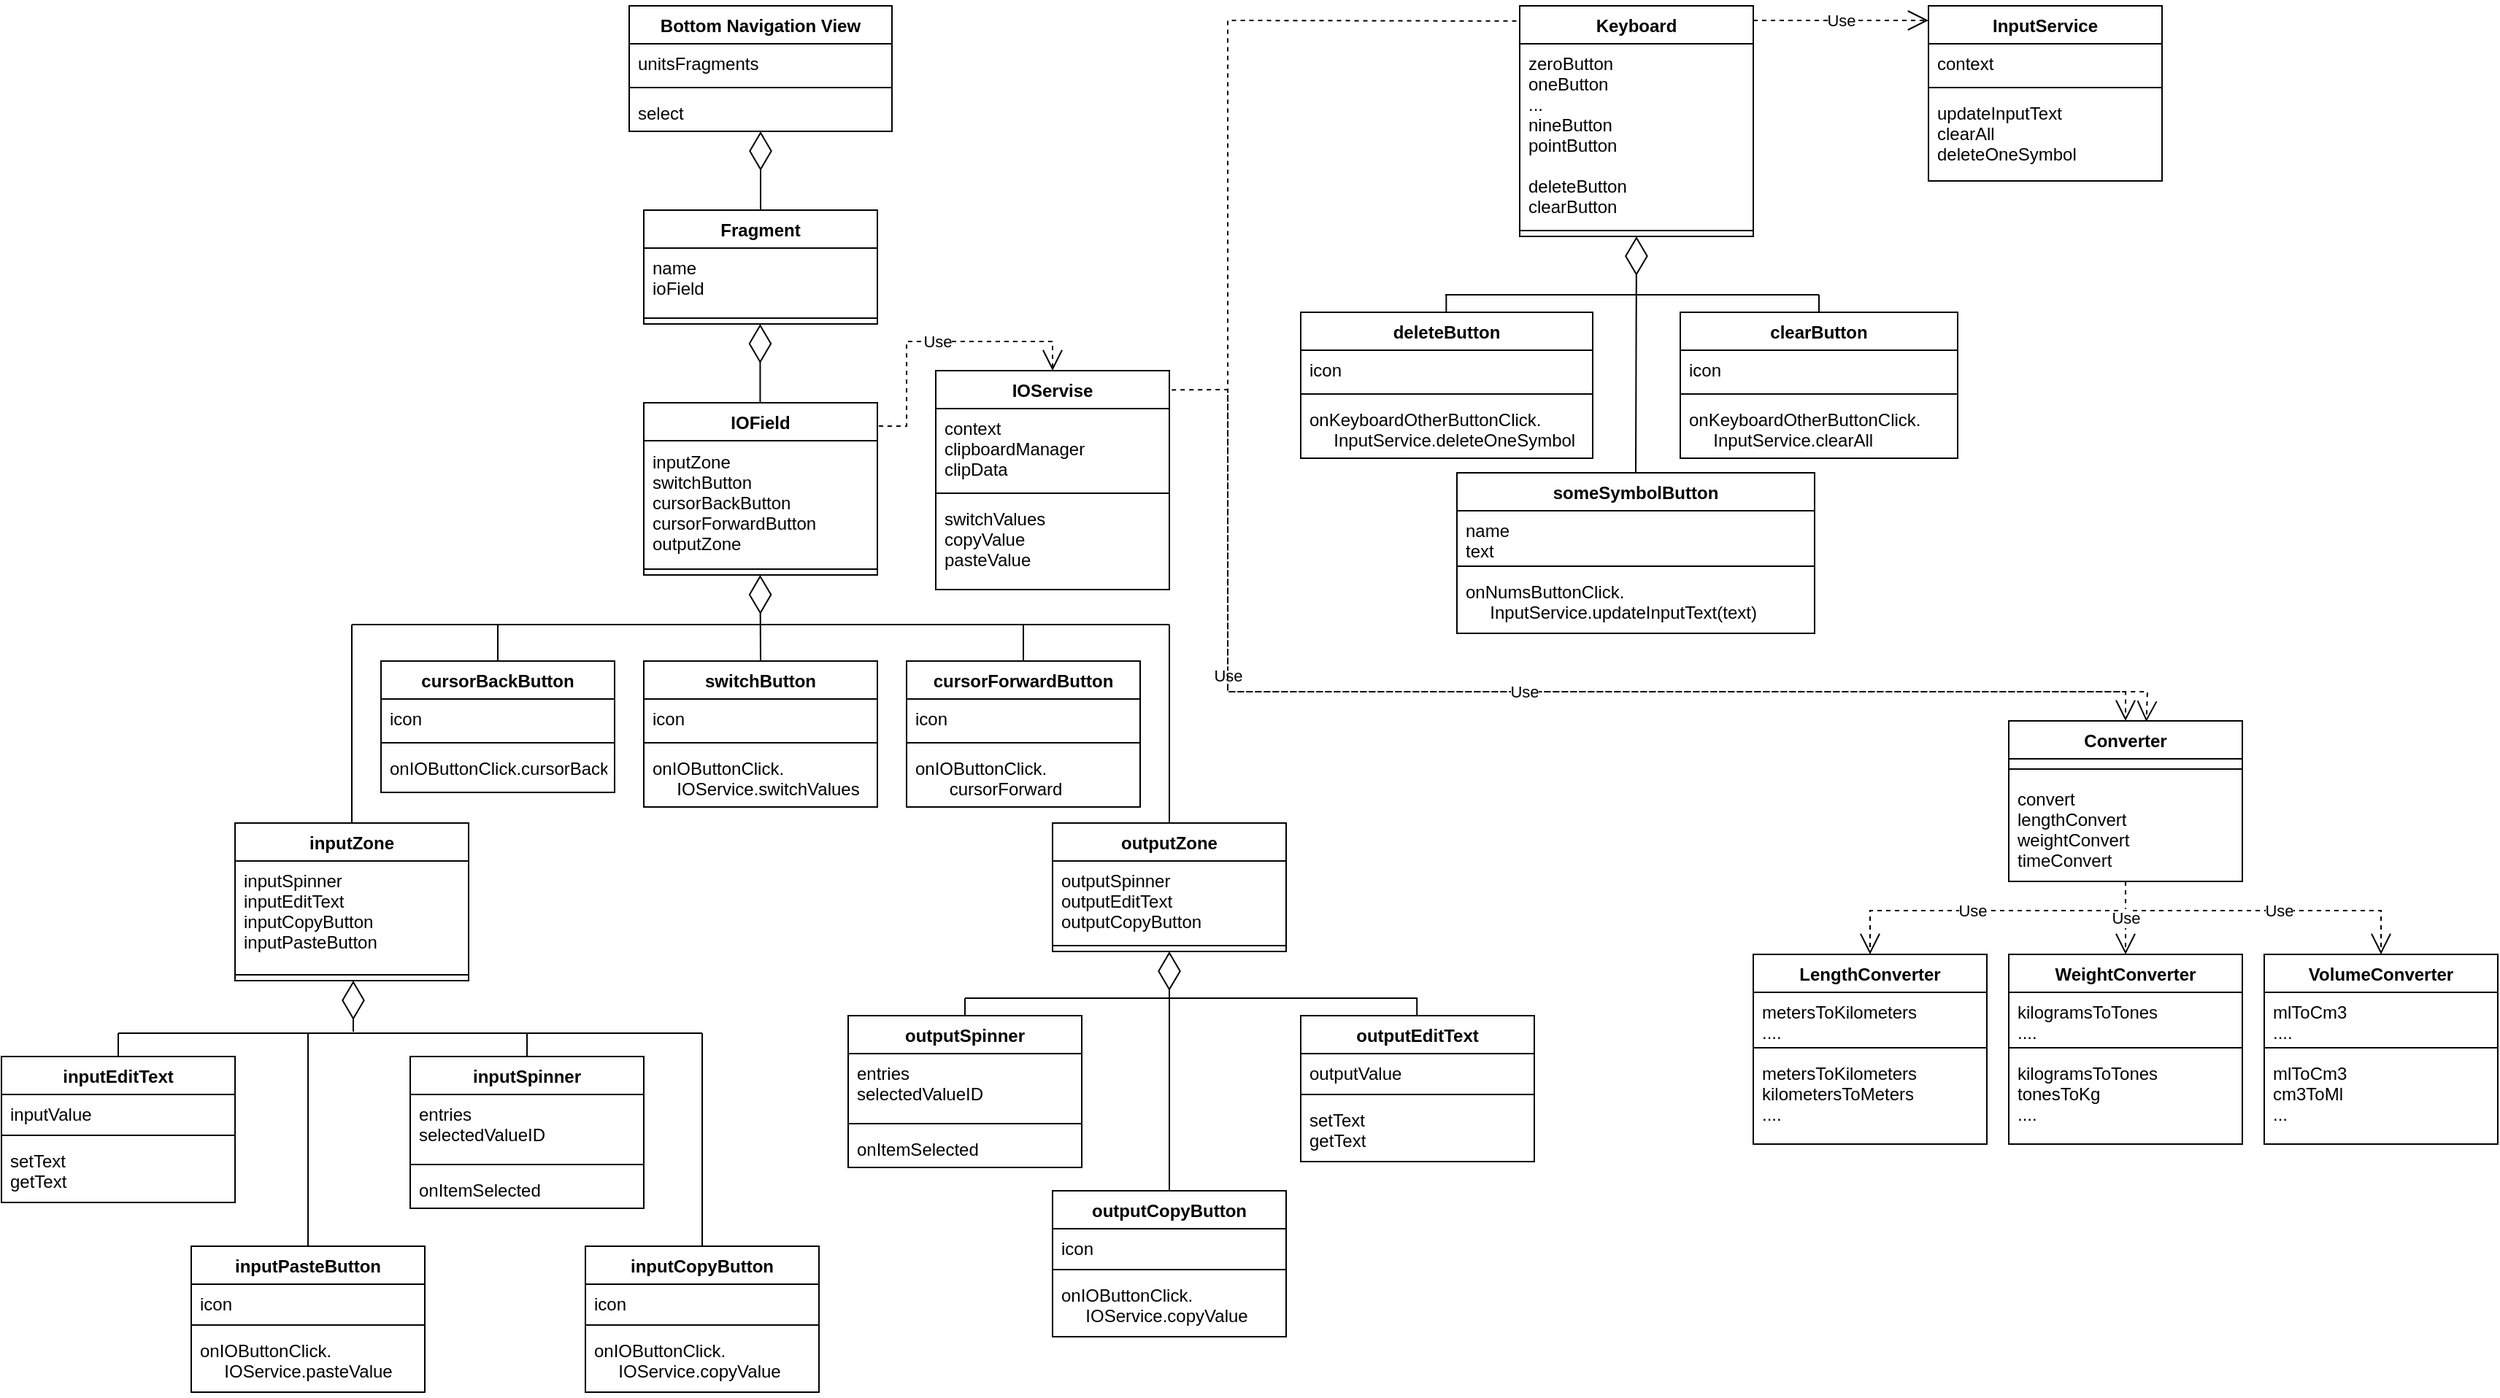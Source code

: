 <mxfile version="20.3.0" type="device"><diagram id="kJWgwT-GktHjUh31HG_S" name="Страница 1"><mxGraphModel dx="2207" dy="641" grid="1" gridSize="10" guides="1" tooltips="1" connect="1" arrows="1" fold="1" page="1" pageScale="1" pageWidth="1169" pageHeight="1654" math="0" shadow="0"><root><mxCell id="0"/><mxCell id="1" parent="0"/><mxCell id="y52bLBnjvOhpDWzob3-u-1" value="Bottom Navigation View" style="swimlane;fontStyle=1;align=center;verticalAlign=top;childLayout=stackLayout;horizontal=1;startSize=26;horizontalStack=0;resizeParent=1;resizeParentMax=0;resizeLast=0;collapsible=1;marginBottom=0;" parent="1" vertex="1"><mxGeometry x="160" y="20" width="180" height="86" as="geometry"/></mxCell><mxCell id="y52bLBnjvOhpDWzob3-u-2" value="unitsFragments" style="text;strokeColor=none;fillColor=none;align=left;verticalAlign=top;spacingLeft=4;spacingRight=4;overflow=hidden;rotatable=0;points=[[0,0.5],[1,0.5]];portConstraint=eastwest;" parent="y52bLBnjvOhpDWzob3-u-1" vertex="1"><mxGeometry y="26" width="180" height="26" as="geometry"/></mxCell><mxCell id="y52bLBnjvOhpDWzob3-u-3" value="" style="line;strokeWidth=1;fillColor=none;align=left;verticalAlign=middle;spacingTop=-1;spacingLeft=3;spacingRight=3;rotatable=0;labelPosition=right;points=[];portConstraint=eastwest;strokeColor=inherit;" parent="y52bLBnjvOhpDWzob3-u-1" vertex="1"><mxGeometry y="52" width="180" height="8" as="geometry"/></mxCell><mxCell id="y52bLBnjvOhpDWzob3-u-4" value="select" style="text;strokeColor=none;fillColor=none;align=left;verticalAlign=top;spacingLeft=4;spacingRight=4;overflow=hidden;rotatable=0;points=[[0,0.5],[1,0.5]];portConstraint=eastwest;" parent="y52bLBnjvOhpDWzob3-u-1" vertex="1"><mxGeometry y="60" width="180" height="26" as="geometry"/></mxCell><mxCell id="y52bLBnjvOhpDWzob3-u-5" value="IOField" style="swimlane;fontStyle=1;align=center;verticalAlign=top;childLayout=stackLayout;horizontal=1;startSize=26;horizontalStack=0;resizeParent=1;resizeParentMax=0;resizeLast=0;collapsible=1;marginBottom=0;" parent="1" vertex="1"><mxGeometry x="170" y="292" width="160" height="118" as="geometry"/></mxCell><mxCell id="y52bLBnjvOhpDWzob3-u-6" value="inputZone&#10;switchButton&#10;cursorBackButton&#10;cursorForwardButton&#10;outputZone" style="text;strokeColor=none;fillColor=none;align=left;verticalAlign=middle;spacingLeft=4;spacingRight=4;overflow=hidden;rotatable=0;points=[[0,0.5],[1,0.5]];portConstraint=eastwest;spacingBottom=0;" parent="y52bLBnjvOhpDWzob3-u-5" vertex="1"><mxGeometry y="26" width="160" height="84" as="geometry"/></mxCell><mxCell id="y52bLBnjvOhpDWzob3-u-7" value="" style="line;strokeWidth=1;fillColor=none;align=left;verticalAlign=middle;spacingTop=-1;spacingLeft=3;spacingRight=3;rotatable=0;labelPosition=right;points=[];portConstraint=eastwest;strokeColor=inherit;" parent="y52bLBnjvOhpDWzob3-u-5" vertex="1"><mxGeometry y="110" width="160" height="8" as="geometry"/></mxCell><mxCell id="y52bLBnjvOhpDWzob3-u-9" value="Keyboard" style="swimlane;fontStyle=1;align=center;verticalAlign=top;childLayout=stackLayout;horizontal=1;startSize=26;horizontalStack=0;resizeParent=1;resizeParentMax=0;resizeLast=0;collapsible=1;marginBottom=0;" parent="1" vertex="1"><mxGeometry x="770" y="20" width="160" height="158" as="geometry"/></mxCell><mxCell id="y52bLBnjvOhpDWzob3-u-10" value="zeroButton&#10;oneButton&#10;...&#10;nineButton&#10;pointButton&#10;&#10;deleteButton&#10;clearButton" style="text;strokeColor=none;fillColor=none;align=left;verticalAlign=top;spacingLeft=4;spacingRight=4;overflow=hidden;rotatable=0;points=[[0,0.5],[1,0.5]];portConstraint=eastwest;" parent="y52bLBnjvOhpDWzob3-u-9" vertex="1"><mxGeometry y="26" width="160" height="124" as="geometry"/></mxCell><mxCell id="y52bLBnjvOhpDWzob3-u-11" value="" style="line;strokeWidth=1;fillColor=none;align=left;verticalAlign=middle;spacingTop=-1;spacingLeft=3;spacingRight=3;rotatable=0;labelPosition=right;points=[];portConstraint=eastwest;strokeColor=inherit;" parent="y52bLBnjvOhpDWzob3-u-9" vertex="1"><mxGeometry y="150" width="160" height="8" as="geometry"/></mxCell><mxCell id="y52bLBnjvOhpDWzob3-u-14" value="inputZone" style="swimlane;fontStyle=1;align=center;verticalAlign=top;childLayout=stackLayout;horizontal=1;startSize=26;horizontalStack=0;resizeParent=1;resizeParentMax=0;resizeLast=0;collapsible=1;marginBottom=0;" parent="1" vertex="1"><mxGeometry x="-110" y="580" width="160" height="108" as="geometry"/></mxCell><mxCell id="y52bLBnjvOhpDWzob3-u-15" value="inputSpinner&#10;inputEditText&#10;inputCopyButton&#10;inputPasteButton" style="text;strokeColor=none;fillColor=none;align=left;verticalAlign=top;spacingLeft=4;spacingRight=4;overflow=hidden;rotatable=0;points=[[0,0.5],[1,0.5]];portConstraint=eastwest;" parent="y52bLBnjvOhpDWzob3-u-14" vertex="1"><mxGeometry y="26" width="160" height="74" as="geometry"/></mxCell><mxCell id="y52bLBnjvOhpDWzob3-u-16" value="" style="line;strokeWidth=1;fillColor=none;align=left;verticalAlign=middle;spacingTop=-1;spacingLeft=3;spacingRight=3;rotatable=0;labelPosition=right;points=[];portConstraint=eastwest;strokeColor=inherit;" parent="y52bLBnjvOhpDWzob3-u-14" vertex="1"><mxGeometry y="100" width="160" height="8" as="geometry"/></mxCell><mxCell id="y52bLBnjvOhpDWzob3-u-18" value="outputZone" style="swimlane;fontStyle=1;align=center;verticalAlign=top;childLayout=stackLayout;horizontal=1;startSize=26;horizontalStack=0;resizeParent=1;resizeParentMax=0;resizeLast=0;collapsible=1;marginBottom=0;" parent="1" vertex="1"><mxGeometry x="450" y="580" width="160" height="88" as="geometry"/></mxCell><mxCell id="y52bLBnjvOhpDWzob3-u-19" value="outputSpinner&#10;outputEditText&#10;outputCopyButton" style="text;strokeColor=none;fillColor=none;align=left;verticalAlign=top;spacingLeft=4;spacingRight=4;overflow=hidden;rotatable=0;points=[[0,0.5],[1,0.5]];portConstraint=eastwest;" parent="y52bLBnjvOhpDWzob3-u-18" vertex="1"><mxGeometry y="26" width="160" height="54" as="geometry"/></mxCell><mxCell id="y52bLBnjvOhpDWzob3-u-20" value="" style="line;strokeWidth=1;fillColor=none;align=left;verticalAlign=middle;spacingTop=-1;spacingLeft=3;spacingRight=3;rotatable=0;labelPosition=right;points=[];portConstraint=eastwest;strokeColor=inherit;" parent="y52bLBnjvOhpDWzob3-u-18" vertex="1"><mxGeometry y="80" width="160" height="8" as="geometry"/></mxCell><mxCell id="y52bLBnjvOhpDWzob3-u-22" value="switchButton" style="swimlane;fontStyle=1;align=center;verticalAlign=top;childLayout=stackLayout;horizontal=1;startSize=26;horizontalStack=0;resizeParent=1;resizeParentMax=0;resizeLast=0;collapsible=1;marginBottom=0;" parent="1" vertex="1"><mxGeometry x="170" y="469" width="160" height="100" as="geometry"/></mxCell><mxCell id="y52bLBnjvOhpDWzob3-u-23" value="icon" style="text;strokeColor=none;fillColor=none;align=left;verticalAlign=top;spacingLeft=4;spacingRight=4;overflow=hidden;rotatable=0;points=[[0,0.5],[1,0.5]];portConstraint=eastwest;" parent="y52bLBnjvOhpDWzob3-u-22" vertex="1"><mxGeometry y="26" width="160" height="26" as="geometry"/></mxCell><mxCell id="y52bLBnjvOhpDWzob3-u-24" value="" style="line;strokeWidth=1;fillColor=none;align=left;verticalAlign=middle;spacingTop=-1;spacingLeft=3;spacingRight=3;rotatable=0;labelPosition=right;points=[];portConstraint=eastwest;strokeColor=inherit;" parent="y52bLBnjvOhpDWzob3-u-22" vertex="1"><mxGeometry y="52" width="160" height="8" as="geometry"/></mxCell><mxCell id="y52bLBnjvOhpDWzob3-u-25" value="onIOButtonClick.&#10;     IOService.switchValues" style="text;strokeColor=none;fillColor=none;align=left;verticalAlign=top;spacingLeft=4;spacingRight=4;overflow=hidden;rotatable=0;points=[[0,0.5],[1,0.5]];portConstraint=eastwest;" parent="y52bLBnjvOhpDWzob3-u-22" vertex="1"><mxGeometry y="60" width="160" height="40" as="geometry"/></mxCell><mxCell id="y52bLBnjvOhpDWzob3-u-26" value="cursorBackButton" style="swimlane;fontStyle=1;align=center;verticalAlign=top;childLayout=stackLayout;horizontal=1;startSize=26;horizontalStack=0;resizeParent=1;resizeParentMax=0;resizeLast=0;collapsible=1;marginBottom=0;" parent="1" vertex="1"><mxGeometry x="-10" y="469" width="160" height="90" as="geometry"/></mxCell><mxCell id="y52bLBnjvOhpDWzob3-u-27" value="icon" style="text;strokeColor=none;fillColor=none;align=left;verticalAlign=top;spacingLeft=4;spacingRight=4;overflow=hidden;rotatable=0;points=[[0,0.5],[1,0.5]];portConstraint=eastwest;" parent="y52bLBnjvOhpDWzob3-u-26" vertex="1"><mxGeometry y="26" width="160" height="26" as="geometry"/></mxCell><mxCell id="y52bLBnjvOhpDWzob3-u-28" value="" style="line;strokeWidth=1;fillColor=none;align=left;verticalAlign=middle;spacingTop=-1;spacingLeft=3;spacingRight=3;rotatable=0;labelPosition=right;points=[];portConstraint=eastwest;strokeColor=inherit;" parent="y52bLBnjvOhpDWzob3-u-26" vertex="1"><mxGeometry y="52" width="160" height="8" as="geometry"/></mxCell><mxCell id="y52bLBnjvOhpDWzob3-u-29" value="onIOButtonClick.cursorBack" style="text;strokeColor=none;fillColor=none;align=left;verticalAlign=top;spacingLeft=4;spacingRight=4;overflow=hidden;rotatable=0;points=[[0,0.5],[1,0.5]];portConstraint=eastwest;" parent="y52bLBnjvOhpDWzob3-u-26" vertex="1"><mxGeometry y="60" width="160" height="30" as="geometry"/></mxCell><mxCell id="y52bLBnjvOhpDWzob3-u-34" value="inputSpinner" style="swimlane;fontStyle=1;align=center;verticalAlign=top;childLayout=stackLayout;horizontal=1;startSize=26;horizontalStack=0;resizeParent=1;resizeParentMax=0;resizeLast=0;collapsible=1;marginBottom=0;" parent="1" vertex="1"><mxGeometry x="10" y="740" width="160" height="104" as="geometry"/></mxCell><mxCell id="y52bLBnjvOhpDWzob3-u-35" value="entries&#10;selectedValueID" style="text;strokeColor=none;fillColor=none;align=left;verticalAlign=top;spacingLeft=4;spacingRight=4;overflow=hidden;rotatable=0;points=[[0,0.5],[1,0.5]];portConstraint=eastwest;" parent="y52bLBnjvOhpDWzob3-u-34" vertex="1"><mxGeometry y="26" width="160" height="44" as="geometry"/></mxCell><mxCell id="y52bLBnjvOhpDWzob3-u-36" value="" style="line;strokeWidth=1;fillColor=none;align=left;verticalAlign=middle;spacingTop=-1;spacingLeft=3;spacingRight=3;rotatable=0;labelPosition=right;points=[];portConstraint=eastwest;strokeColor=inherit;" parent="y52bLBnjvOhpDWzob3-u-34" vertex="1"><mxGeometry y="70" width="160" height="8" as="geometry"/></mxCell><mxCell id="y52bLBnjvOhpDWzob3-u-37" value="onItemSelected" style="text;strokeColor=none;fillColor=none;align=left;verticalAlign=top;spacingLeft=4;spacingRight=4;overflow=hidden;rotatable=0;points=[[0,0.5],[1,0.5]];portConstraint=eastwest;" parent="y52bLBnjvOhpDWzob3-u-34" vertex="1"><mxGeometry y="78" width="160" height="26" as="geometry"/></mxCell><mxCell id="y52bLBnjvOhpDWzob3-u-39" value="outputSpinner" style="swimlane;fontStyle=1;align=center;verticalAlign=top;childLayout=stackLayout;horizontal=1;startSize=26;horizontalStack=0;resizeParent=1;resizeParentMax=0;resizeLast=0;collapsible=1;marginBottom=0;" parent="1" vertex="1"><mxGeometry x="310" y="712" width="160" height="104" as="geometry"/></mxCell><mxCell id="y52bLBnjvOhpDWzob3-u-40" value="entries&#10;selectedValueID" style="text;strokeColor=none;fillColor=none;align=left;verticalAlign=top;spacingLeft=4;spacingRight=4;overflow=hidden;rotatable=0;points=[[0,0.5],[1,0.5]];portConstraint=eastwest;" parent="y52bLBnjvOhpDWzob3-u-39" vertex="1"><mxGeometry y="26" width="160" height="44" as="geometry"/></mxCell><mxCell id="y52bLBnjvOhpDWzob3-u-41" value="" style="line;strokeWidth=1;fillColor=none;align=left;verticalAlign=middle;spacingTop=-1;spacingLeft=3;spacingRight=3;rotatable=0;labelPosition=right;points=[];portConstraint=eastwest;strokeColor=inherit;" parent="y52bLBnjvOhpDWzob3-u-39" vertex="1"><mxGeometry y="70" width="160" height="8" as="geometry"/></mxCell><mxCell id="y52bLBnjvOhpDWzob3-u-42" value="onItemSelected" style="text;strokeColor=none;fillColor=none;align=left;verticalAlign=top;spacingLeft=4;spacingRight=4;overflow=hidden;rotatable=0;points=[[0,0.5],[1,0.5]];portConstraint=eastwest;" parent="y52bLBnjvOhpDWzob3-u-39" vertex="1"><mxGeometry y="78" width="160" height="26" as="geometry"/></mxCell><mxCell id="y52bLBnjvOhpDWzob3-u-43" value="inputEditText" style="swimlane;fontStyle=1;align=center;verticalAlign=top;childLayout=stackLayout;horizontal=1;startSize=26;horizontalStack=0;resizeParent=1;resizeParentMax=0;resizeLast=0;collapsible=1;marginBottom=0;" parent="1" vertex="1"><mxGeometry x="-270" y="740" width="160" height="100" as="geometry"/></mxCell><mxCell id="y52bLBnjvOhpDWzob3-u-44" value="inputValue" style="text;strokeColor=none;fillColor=none;align=left;verticalAlign=top;spacingLeft=4;spacingRight=4;overflow=hidden;rotatable=0;points=[[0,0.5],[1,0.5]];portConstraint=eastwest;" parent="y52bLBnjvOhpDWzob3-u-43" vertex="1"><mxGeometry y="26" width="160" height="24" as="geometry"/></mxCell><mxCell id="y52bLBnjvOhpDWzob3-u-45" value="" style="line;strokeWidth=1;fillColor=none;align=left;verticalAlign=middle;spacingTop=-1;spacingLeft=3;spacingRight=3;rotatable=0;labelPosition=right;points=[];portConstraint=eastwest;strokeColor=inherit;" parent="y52bLBnjvOhpDWzob3-u-43" vertex="1"><mxGeometry y="50" width="160" height="8" as="geometry"/></mxCell><mxCell id="y52bLBnjvOhpDWzob3-u-46" value="setText&#10;getText" style="text;strokeColor=none;fillColor=none;align=left;verticalAlign=top;spacingLeft=4;spacingRight=4;overflow=hidden;rotatable=0;points=[[0,0.5],[1,0.5]];portConstraint=eastwest;" parent="y52bLBnjvOhpDWzob3-u-43" vertex="1"><mxGeometry y="58" width="160" height="42" as="geometry"/></mxCell><mxCell id="y52bLBnjvOhpDWzob3-u-47" value="outputEditText" style="swimlane;fontStyle=1;align=center;verticalAlign=top;childLayout=stackLayout;horizontal=1;startSize=26;horizontalStack=0;resizeParent=1;resizeParentMax=0;resizeLast=0;collapsible=1;marginBottom=0;" parent="1" vertex="1"><mxGeometry x="620" y="712" width="160" height="100" as="geometry"/></mxCell><mxCell id="y52bLBnjvOhpDWzob3-u-48" value="outputValue" style="text;strokeColor=none;fillColor=none;align=left;verticalAlign=top;spacingLeft=4;spacingRight=4;overflow=hidden;rotatable=0;points=[[0,0.5],[1,0.5]];portConstraint=eastwest;" parent="y52bLBnjvOhpDWzob3-u-47" vertex="1"><mxGeometry y="26" width="160" height="24" as="geometry"/></mxCell><mxCell id="y52bLBnjvOhpDWzob3-u-49" value="" style="line;strokeWidth=1;fillColor=none;align=left;verticalAlign=middle;spacingTop=-1;spacingLeft=3;spacingRight=3;rotatable=0;labelPosition=right;points=[];portConstraint=eastwest;strokeColor=inherit;" parent="y52bLBnjvOhpDWzob3-u-47" vertex="1"><mxGeometry y="50" width="160" height="8" as="geometry"/></mxCell><mxCell id="y52bLBnjvOhpDWzob3-u-50" value="setText&#10;getText" style="text;strokeColor=none;fillColor=none;align=left;verticalAlign=top;spacingLeft=4;spacingRight=4;overflow=hidden;rotatable=0;points=[[0,0.5],[1,0.5]];portConstraint=eastwest;" parent="y52bLBnjvOhpDWzob3-u-47" vertex="1"><mxGeometry y="58" width="160" height="42" as="geometry"/></mxCell><mxCell id="y52bLBnjvOhpDWzob3-u-51" value="inputCopyButton" style="swimlane;fontStyle=1;align=center;verticalAlign=top;childLayout=stackLayout;horizontal=1;startSize=26;horizontalStack=0;resizeParent=1;resizeParentMax=0;resizeLast=0;collapsible=1;marginBottom=0;" parent="1" vertex="1"><mxGeometry x="130" y="870" width="160" height="100" as="geometry"/></mxCell><mxCell id="y52bLBnjvOhpDWzob3-u-52" value="icon" style="text;strokeColor=none;fillColor=none;align=left;verticalAlign=top;spacingLeft=4;spacingRight=4;overflow=hidden;rotatable=0;points=[[0,0.5],[1,0.5]];portConstraint=eastwest;" parent="y52bLBnjvOhpDWzob3-u-51" vertex="1"><mxGeometry y="26" width="160" height="24" as="geometry"/></mxCell><mxCell id="y52bLBnjvOhpDWzob3-u-53" value="" style="line;strokeWidth=1;fillColor=none;align=left;verticalAlign=middle;spacingTop=-1;spacingLeft=3;spacingRight=3;rotatable=0;labelPosition=right;points=[];portConstraint=eastwest;strokeColor=inherit;" parent="y52bLBnjvOhpDWzob3-u-51" vertex="1"><mxGeometry y="50" width="160" height="8" as="geometry"/></mxCell><mxCell id="y52bLBnjvOhpDWzob3-u-54" value="onIOButtonClick.&#10;     IOService.copyValue" style="text;strokeColor=none;fillColor=none;align=left;verticalAlign=top;spacingLeft=4;spacingRight=4;overflow=hidden;rotatable=0;points=[[0,0.5],[1,0.5]];portConstraint=eastwest;" parent="y52bLBnjvOhpDWzob3-u-51" vertex="1"><mxGeometry y="58" width="160" height="42" as="geometry"/></mxCell><mxCell id="y52bLBnjvOhpDWzob3-u-55" value="outputCopyButton" style="swimlane;fontStyle=1;align=center;verticalAlign=top;childLayout=stackLayout;horizontal=1;startSize=26;horizontalStack=0;resizeParent=1;resizeParentMax=0;resizeLast=0;collapsible=1;marginBottom=0;" parent="1" vertex="1"><mxGeometry x="450" y="832" width="160" height="100" as="geometry"/></mxCell><mxCell id="y52bLBnjvOhpDWzob3-u-56" value="icon" style="text;strokeColor=none;fillColor=none;align=left;verticalAlign=top;spacingLeft=4;spacingRight=4;overflow=hidden;rotatable=0;points=[[0,0.5],[1,0.5]];portConstraint=eastwest;" parent="y52bLBnjvOhpDWzob3-u-55" vertex="1"><mxGeometry y="26" width="160" height="24" as="geometry"/></mxCell><mxCell id="y52bLBnjvOhpDWzob3-u-57" value="" style="line;strokeWidth=1;fillColor=none;align=left;verticalAlign=middle;spacingTop=-1;spacingLeft=3;spacingRight=3;rotatable=0;labelPosition=right;points=[];portConstraint=eastwest;strokeColor=inherit;" parent="y52bLBnjvOhpDWzob3-u-55" vertex="1"><mxGeometry y="50" width="160" height="8" as="geometry"/></mxCell><mxCell id="y52bLBnjvOhpDWzob3-u-58" value="onIOButtonClick.&#10;     IOService.copyValue" style="text;strokeColor=none;fillColor=none;align=left;verticalAlign=top;spacingLeft=4;spacingRight=4;overflow=hidden;rotatable=0;points=[[0,0.5],[1,0.5]];portConstraint=eastwest;" parent="y52bLBnjvOhpDWzob3-u-55" vertex="1"><mxGeometry y="58" width="160" height="42" as="geometry"/></mxCell><mxCell id="y52bLBnjvOhpDWzob3-u-59" value="inputPasteButton" style="swimlane;fontStyle=1;align=center;verticalAlign=top;childLayout=stackLayout;horizontal=1;startSize=26;horizontalStack=0;resizeParent=1;resizeParentMax=0;resizeLast=0;collapsible=1;marginBottom=0;" parent="1" vertex="1"><mxGeometry x="-140" y="870" width="160" height="100" as="geometry"/></mxCell><mxCell id="y52bLBnjvOhpDWzob3-u-60" value="icon" style="text;strokeColor=none;fillColor=none;align=left;verticalAlign=top;spacingLeft=4;spacingRight=4;overflow=hidden;rotatable=0;points=[[0,0.5],[1,0.5]];portConstraint=eastwest;" parent="y52bLBnjvOhpDWzob3-u-59" vertex="1"><mxGeometry y="26" width="160" height="24" as="geometry"/></mxCell><mxCell id="y52bLBnjvOhpDWzob3-u-61" value="" style="line;strokeWidth=1;fillColor=none;align=left;verticalAlign=middle;spacingTop=-1;spacingLeft=3;spacingRight=3;rotatable=0;labelPosition=right;points=[];portConstraint=eastwest;strokeColor=inherit;" parent="y52bLBnjvOhpDWzob3-u-59" vertex="1"><mxGeometry y="50" width="160" height="8" as="geometry"/></mxCell><mxCell id="y52bLBnjvOhpDWzob3-u-62" value="onIOButtonClick.&#10;     IOService.pasteValue" style="text;strokeColor=none;fillColor=none;align=left;verticalAlign=top;spacingLeft=4;spacingRight=4;overflow=hidden;rotatable=0;points=[[0,0.5],[1,0.5]];portConstraint=eastwest;" parent="y52bLBnjvOhpDWzob3-u-59" vertex="1"><mxGeometry y="58" width="160" height="42" as="geometry"/></mxCell><mxCell id="y52bLBnjvOhpDWzob3-u-63" value="someSymbolButton" style="swimlane;fontStyle=1;align=center;verticalAlign=top;childLayout=stackLayout;horizontal=1;startSize=26;horizontalStack=0;resizeParent=1;resizeParentMax=0;resizeLast=0;collapsible=1;marginBottom=0;" parent="1" vertex="1"><mxGeometry x="727" y="340" width="245" height="110" as="geometry"/></mxCell><mxCell id="y52bLBnjvOhpDWzob3-u-64" value="name&#10;text" style="text;strokeColor=none;fillColor=none;align=left;verticalAlign=top;spacingLeft=4;spacingRight=4;overflow=hidden;rotatable=0;points=[[0,0.5],[1,0.5]];portConstraint=eastwest;" parent="y52bLBnjvOhpDWzob3-u-63" vertex="1"><mxGeometry y="26" width="245" height="34" as="geometry"/></mxCell><mxCell id="y52bLBnjvOhpDWzob3-u-65" value="" style="line;strokeWidth=1;fillColor=none;align=left;verticalAlign=middle;spacingTop=-1;spacingLeft=3;spacingRight=3;rotatable=0;labelPosition=right;points=[];portConstraint=eastwest;strokeColor=inherit;" parent="y52bLBnjvOhpDWzob3-u-63" vertex="1"><mxGeometry y="60" width="245" height="8" as="geometry"/></mxCell><mxCell id="y52bLBnjvOhpDWzob3-u-66" value="onNumsButtonClick.&#10;     InputService.updateInputText(text)" style="text;strokeColor=none;fillColor=none;align=left;verticalAlign=top;spacingLeft=4;spacingRight=4;overflow=hidden;rotatable=0;points=[[0,0.5],[1,0.5]];portConstraint=eastwest;" parent="y52bLBnjvOhpDWzob3-u-63" vertex="1"><mxGeometry y="68" width="245" height="42" as="geometry"/></mxCell><mxCell id="y52bLBnjvOhpDWzob3-u-67" value="deleteButton" style="swimlane;fontStyle=1;align=center;verticalAlign=top;childLayout=stackLayout;horizontal=1;startSize=26;horizontalStack=0;resizeParent=1;resizeParentMax=0;resizeLast=0;collapsible=1;marginBottom=0;" parent="1" vertex="1"><mxGeometry x="620" y="230" width="200" height="100" as="geometry"/></mxCell><mxCell id="y52bLBnjvOhpDWzob3-u-68" value="icon" style="text;strokeColor=none;fillColor=none;align=left;verticalAlign=top;spacingLeft=4;spacingRight=4;overflow=hidden;rotatable=0;points=[[0,0.5],[1,0.5]];portConstraint=eastwest;" parent="y52bLBnjvOhpDWzob3-u-67" vertex="1"><mxGeometry y="26" width="200" height="26" as="geometry"/></mxCell><mxCell id="y52bLBnjvOhpDWzob3-u-69" value="" style="line;strokeWidth=1;fillColor=none;align=left;verticalAlign=middle;spacingTop=-1;spacingLeft=3;spacingRight=3;rotatable=0;labelPosition=right;points=[];portConstraint=eastwest;strokeColor=inherit;" parent="y52bLBnjvOhpDWzob3-u-67" vertex="1"><mxGeometry y="52" width="200" height="8" as="geometry"/></mxCell><mxCell id="y52bLBnjvOhpDWzob3-u-70" value="onKeyboardOtherButtonClick.&#10;     InputService.deleteOneSymbol" style="text;strokeColor=none;fillColor=none;align=left;verticalAlign=top;spacingLeft=4;spacingRight=4;overflow=hidden;rotatable=0;points=[[0,0.5],[1,0.5]];portConstraint=eastwest;" parent="y52bLBnjvOhpDWzob3-u-67" vertex="1"><mxGeometry y="60" width="200" height="40" as="geometry"/></mxCell><mxCell id="y52bLBnjvOhpDWzob3-u-75" value="Fragment" style="swimlane;fontStyle=1;align=center;verticalAlign=top;childLayout=stackLayout;horizontal=1;startSize=26;horizontalStack=0;resizeParent=1;resizeParentMax=0;resizeLast=0;collapsible=1;marginBottom=0;" parent="1" vertex="1"><mxGeometry x="170" y="160" width="160" height="78" as="geometry"/></mxCell><mxCell id="y52bLBnjvOhpDWzob3-u-76" value="name&#10;ioField" style="text;strokeColor=none;fillColor=none;align=left;verticalAlign=top;spacingLeft=4;spacingRight=4;overflow=hidden;rotatable=0;points=[[0,0.5],[1,0.5]];portConstraint=eastwest;" parent="y52bLBnjvOhpDWzob3-u-75" vertex="1"><mxGeometry y="26" width="160" height="44" as="geometry"/></mxCell><mxCell id="y52bLBnjvOhpDWzob3-u-77" value="" style="line;strokeWidth=1;fillColor=none;align=left;verticalAlign=middle;spacingTop=-1;spacingLeft=3;spacingRight=3;rotatable=0;labelPosition=right;points=[];portConstraint=eastwest;strokeColor=inherit;" parent="y52bLBnjvOhpDWzob3-u-75" vertex="1"><mxGeometry y="70" width="160" height="8" as="geometry"/></mxCell><mxCell id="y52bLBnjvOhpDWzob3-u-79" value="InputService" style="swimlane;fontStyle=1;align=center;verticalAlign=top;childLayout=stackLayout;horizontal=1;startSize=26;horizontalStack=0;resizeParent=1;resizeParentMax=0;resizeLast=0;collapsible=1;marginBottom=0;" parent="1" vertex="1"><mxGeometry x="1050" y="20" width="160" height="120" as="geometry"/></mxCell><mxCell id="y52bLBnjvOhpDWzob3-u-178" value="Use" style="endArrow=open;endSize=12;dashed=1;html=1;rounded=0;" parent="y52bLBnjvOhpDWzob3-u-79" edge="1"><mxGeometry width="160" relative="1" as="geometry"><mxPoint x="-120" y="10" as="sourcePoint"/><mxPoint y="10" as="targetPoint"/></mxGeometry></mxCell><mxCell id="y52bLBnjvOhpDWzob3-u-80" value="context" style="text;strokeColor=none;fillColor=none;align=left;verticalAlign=top;spacingLeft=4;spacingRight=4;overflow=hidden;rotatable=0;points=[[0,0.5],[1,0.5]];portConstraint=eastwest;" parent="y52bLBnjvOhpDWzob3-u-79" vertex="1"><mxGeometry y="26" width="160" height="26" as="geometry"/></mxCell><mxCell id="y52bLBnjvOhpDWzob3-u-81" value="" style="line;strokeWidth=1;fillColor=none;align=left;verticalAlign=middle;spacingTop=-1;spacingLeft=3;spacingRight=3;rotatable=0;labelPosition=right;points=[];portConstraint=eastwest;strokeColor=inherit;" parent="y52bLBnjvOhpDWzob3-u-79" vertex="1"><mxGeometry y="52" width="160" height="8" as="geometry"/></mxCell><mxCell id="y52bLBnjvOhpDWzob3-u-82" value="updateInputText&#10;clearAll&#10;deleteOneSymbol" style="text;strokeColor=none;fillColor=none;align=left;verticalAlign=top;spacingLeft=4;spacingRight=4;overflow=hidden;rotatable=0;points=[[0,0.5],[1,0.5]];portConstraint=eastwest;" parent="y52bLBnjvOhpDWzob3-u-79" vertex="1"><mxGeometry y="60" width="160" height="60" as="geometry"/></mxCell><mxCell id="y52bLBnjvOhpDWzob3-u-83" value="IOServise" style="swimlane;fontStyle=1;align=center;verticalAlign=top;childLayout=stackLayout;horizontal=1;startSize=26;horizontalStack=0;resizeParent=1;resizeParentMax=0;resizeLast=0;collapsible=1;marginBottom=0;" parent="1" vertex="1"><mxGeometry x="370" y="270" width="160" height="150" as="geometry"/></mxCell><mxCell id="y52bLBnjvOhpDWzob3-u-84" value="context&#10;clipboardManager&#10;clipData" style="text;strokeColor=none;fillColor=none;align=left;verticalAlign=top;spacingLeft=4;spacingRight=4;overflow=hidden;rotatable=0;points=[[0,0.5],[1,0.5]];portConstraint=eastwest;" parent="y52bLBnjvOhpDWzob3-u-83" vertex="1"><mxGeometry y="26" width="160" height="54" as="geometry"/></mxCell><mxCell id="y52bLBnjvOhpDWzob3-u-85" value="" style="line;strokeWidth=1;fillColor=none;align=left;verticalAlign=middle;spacingTop=-1;spacingLeft=3;spacingRight=3;rotatable=0;labelPosition=right;points=[];portConstraint=eastwest;strokeColor=inherit;" parent="y52bLBnjvOhpDWzob3-u-83" vertex="1"><mxGeometry y="80" width="160" height="8" as="geometry"/></mxCell><mxCell id="y52bLBnjvOhpDWzob3-u-86" value="switchValues&#10;copyValue&#10;pasteValue" style="text;strokeColor=none;fillColor=none;align=left;verticalAlign=top;spacingLeft=4;spacingRight=4;overflow=hidden;rotatable=0;points=[[0,0.5],[1,0.5]];portConstraint=eastwest;" parent="y52bLBnjvOhpDWzob3-u-83" vertex="1"><mxGeometry y="88" width="160" height="62" as="geometry"/></mxCell><mxCell id="y52bLBnjvOhpDWzob3-u-91" value="Converter" style="swimlane;fontStyle=1;align=center;verticalAlign=top;childLayout=stackLayout;horizontal=1;startSize=26;horizontalStack=0;resizeParent=1;resizeParentMax=0;resizeLast=0;collapsible=1;marginBottom=0;" parent="1" vertex="1"><mxGeometry x="1105" y="510" width="160" height="110" as="geometry"/></mxCell><mxCell id="y52bLBnjvOhpDWzob3-u-93" value="" style="line;strokeWidth=1;fillColor=none;align=left;verticalAlign=middle;spacingTop=-1;spacingLeft=3;spacingRight=3;rotatable=0;labelPosition=right;points=[];portConstraint=eastwest;strokeColor=inherit;" parent="y52bLBnjvOhpDWzob3-u-91" vertex="1"><mxGeometry y="26" width="160" height="14" as="geometry"/></mxCell><mxCell id="y52bLBnjvOhpDWzob3-u-94" value="convert&#10;lengthConvert&#10;weightConvert&#10;timeConvert" style="text;strokeColor=none;fillColor=none;align=left;verticalAlign=top;spacingLeft=4;spacingRight=4;overflow=hidden;rotatable=0;points=[[0,0.5],[1,0.5]];portConstraint=eastwest;" parent="y52bLBnjvOhpDWzob3-u-91" vertex="1"><mxGeometry y="40" width="160" height="70" as="geometry"/></mxCell><mxCell id="y52bLBnjvOhpDWzob3-u-95" value="LengthConverter" style="swimlane;fontStyle=1;align=center;verticalAlign=top;childLayout=stackLayout;horizontal=1;startSize=26;horizontalStack=0;resizeParent=1;resizeParentMax=0;resizeLast=0;collapsible=1;marginBottom=0;" parent="1" vertex="1"><mxGeometry x="930" y="670" width="160" height="130" as="geometry"/></mxCell><mxCell id="y52bLBnjvOhpDWzob3-u-96" value="metersToKilometers&#10;...." style="text;strokeColor=none;fillColor=none;align=left;verticalAlign=top;spacingLeft=4;spacingRight=4;overflow=hidden;rotatable=0;points=[[0,0.5],[1,0.5]];portConstraint=eastwest;" parent="y52bLBnjvOhpDWzob3-u-95" vertex="1"><mxGeometry y="26" width="160" height="34" as="geometry"/></mxCell><mxCell id="y52bLBnjvOhpDWzob3-u-97" value="" style="line;strokeWidth=1;fillColor=none;align=left;verticalAlign=middle;spacingTop=-1;spacingLeft=3;spacingRight=3;rotatable=0;labelPosition=right;points=[];portConstraint=eastwest;strokeColor=inherit;" parent="y52bLBnjvOhpDWzob3-u-95" vertex="1"><mxGeometry y="60" width="160" height="8" as="geometry"/></mxCell><mxCell id="y52bLBnjvOhpDWzob3-u-98" value="metersToKilometers&#10;kilometersToMeters&#10;...." style="text;strokeColor=none;fillColor=none;align=left;verticalAlign=top;spacingLeft=4;spacingRight=4;overflow=hidden;rotatable=0;points=[[0,0.5],[1,0.5]];portConstraint=eastwest;" parent="y52bLBnjvOhpDWzob3-u-95" vertex="1"><mxGeometry y="68" width="160" height="62" as="geometry"/></mxCell><mxCell id="y52bLBnjvOhpDWzob3-u-99" value="WeightConverter" style="swimlane;fontStyle=1;align=center;verticalAlign=top;childLayout=stackLayout;horizontal=1;startSize=26;horizontalStack=0;resizeParent=1;resizeParentMax=0;resizeLast=0;collapsible=1;marginBottom=0;" parent="1" vertex="1"><mxGeometry x="1105" y="670" width="160" height="130" as="geometry"/></mxCell><mxCell id="y52bLBnjvOhpDWzob3-u-100" value="kilogramsToTones&#10;...." style="text;strokeColor=none;fillColor=none;align=left;verticalAlign=top;spacingLeft=4;spacingRight=4;overflow=hidden;rotatable=0;points=[[0,0.5],[1,0.5]];portConstraint=eastwest;" parent="y52bLBnjvOhpDWzob3-u-99" vertex="1"><mxGeometry y="26" width="160" height="34" as="geometry"/></mxCell><mxCell id="y52bLBnjvOhpDWzob3-u-101" value="" style="line;strokeWidth=1;fillColor=none;align=left;verticalAlign=middle;spacingTop=-1;spacingLeft=3;spacingRight=3;rotatable=0;labelPosition=right;points=[];portConstraint=eastwest;strokeColor=inherit;" parent="y52bLBnjvOhpDWzob3-u-99" vertex="1"><mxGeometry y="60" width="160" height="8" as="geometry"/></mxCell><mxCell id="y52bLBnjvOhpDWzob3-u-102" value="kilogramsToTones&#10;tonesToKg&#10;...." style="text;strokeColor=none;fillColor=none;align=left;verticalAlign=top;spacingLeft=4;spacingRight=4;overflow=hidden;rotatable=0;points=[[0,0.5],[1,0.5]];portConstraint=eastwest;" parent="y52bLBnjvOhpDWzob3-u-99" vertex="1"><mxGeometry y="68" width="160" height="62" as="geometry"/></mxCell><mxCell id="y52bLBnjvOhpDWzob3-u-103" value="VolumeConverter" style="swimlane;fontStyle=1;align=center;verticalAlign=top;childLayout=stackLayout;horizontal=1;startSize=26;horizontalStack=0;resizeParent=1;resizeParentMax=0;resizeLast=0;collapsible=1;marginBottom=0;" parent="1" vertex="1"><mxGeometry x="1280" y="670" width="160" height="130" as="geometry"/></mxCell><mxCell id="y52bLBnjvOhpDWzob3-u-104" value="mlToCm3&#10;...." style="text;strokeColor=none;fillColor=none;align=left;verticalAlign=top;spacingLeft=4;spacingRight=4;overflow=hidden;rotatable=0;points=[[0,0.5],[1,0.5]];portConstraint=eastwest;" parent="y52bLBnjvOhpDWzob3-u-103" vertex="1"><mxGeometry y="26" width="160" height="34" as="geometry"/></mxCell><mxCell id="y52bLBnjvOhpDWzob3-u-105" value="" style="line;strokeWidth=1;fillColor=none;align=left;verticalAlign=middle;spacingTop=-1;spacingLeft=3;spacingRight=3;rotatable=0;labelPosition=right;points=[];portConstraint=eastwest;strokeColor=inherit;" parent="y52bLBnjvOhpDWzob3-u-103" vertex="1"><mxGeometry y="60" width="160" height="8" as="geometry"/></mxCell><mxCell id="y52bLBnjvOhpDWzob3-u-106" value="mlToCm3&#10;cm3ToMl&#10;..." style="text;strokeColor=none;fillColor=none;align=left;verticalAlign=top;spacingLeft=4;spacingRight=4;overflow=hidden;rotatable=0;points=[[0,0.5],[1,0.5]];portConstraint=eastwest;" parent="y52bLBnjvOhpDWzob3-u-103" vertex="1"><mxGeometry y="68" width="160" height="62" as="geometry"/></mxCell><mxCell id="y52bLBnjvOhpDWzob3-u-30" value="cursorForwardButton" style="swimlane;fontStyle=1;align=center;verticalAlign=top;childLayout=stackLayout;horizontal=1;startSize=26;horizontalStack=0;resizeParent=1;resizeParentMax=0;resizeLast=0;collapsible=1;marginBottom=0;" parent="1" vertex="1"><mxGeometry x="350" y="469" width="160" height="100" as="geometry"/></mxCell><mxCell id="y52bLBnjvOhpDWzob3-u-31" value="icon" style="text;strokeColor=none;fillColor=none;align=left;verticalAlign=top;spacingLeft=4;spacingRight=4;overflow=hidden;rotatable=0;points=[[0,0.5],[1,0.5]];portConstraint=eastwest;" parent="y52bLBnjvOhpDWzob3-u-30" vertex="1"><mxGeometry y="26" width="160" height="26" as="geometry"/></mxCell><mxCell id="y52bLBnjvOhpDWzob3-u-32" value="" style="line;strokeWidth=1;fillColor=none;align=left;verticalAlign=middle;spacingTop=-1;spacingLeft=3;spacingRight=3;rotatable=0;labelPosition=right;points=[];portConstraint=eastwest;strokeColor=inherit;" parent="y52bLBnjvOhpDWzob3-u-30" vertex="1"><mxGeometry y="52" width="160" height="8" as="geometry"/></mxCell><mxCell id="y52bLBnjvOhpDWzob3-u-33" value="onIOButtonClick.&#10;       cursorForward" style="text;strokeColor=none;fillColor=none;align=left;verticalAlign=top;spacingLeft=4;spacingRight=4;overflow=hidden;rotatable=0;points=[[0,0.5],[1,0.5]];portConstraint=eastwest;" parent="y52bLBnjvOhpDWzob3-u-30" vertex="1"><mxGeometry y="60" width="160" height="40" as="geometry"/></mxCell><mxCell id="y52bLBnjvOhpDWzob3-u-143" value="Use" style="endArrow=open;endSize=12;dashed=1;html=1;rounded=0;entryX=0.5;entryY=0;entryDx=0;entryDy=0;" parent="1" target="y52bLBnjvOhpDWzob3-u-99" edge="1"><mxGeometry width="160" relative="1" as="geometry"><mxPoint x="1185" y="620" as="sourcePoint"/><mxPoint x="1180" y="650" as="targetPoint"/></mxGeometry></mxCell><mxCell id="y52bLBnjvOhpDWzob3-u-145" value="Use" style="endArrow=open;endSize=12;dashed=1;html=1;rounded=0;entryX=0.5;entryY=0;entryDx=0;entryDy=0;" parent="1" target="y52bLBnjvOhpDWzob3-u-103" edge="1"><mxGeometry width="160" relative="1" as="geometry"><mxPoint x="1190" y="640" as="sourcePoint"/><mxPoint x="1180" y="650" as="targetPoint"/><Array as="points"><mxPoint x="1360" y="640"/></Array></mxGeometry></mxCell><mxCell id="y52bLBnjvOhpDWzob3-u-147" value="Use" style="endArrow=open;endSize=12;dashed=1;html=1;rounded=0;entryX=0.5;entryY=0;entryDx=0;entryDy=0;" parent="1" target="y52bLBnjvOhpDWzob3-u-95" edge="1"><mxGeometry width="160" relative="1" as="geometry"><mxPoint x="1180" y="640" as="sourcePoint"/><mxPoint x="1210" y="680" as="targetPoint"/><Array as="points"><mxPoint x="1010" y="640"/></Array></mxGeometry></mxCell><mxCell id="y52bLBnjvOhpDWzob3-u-148" value="" style="endArrow=diamondThin;endFill=0;endSize=24;html=1;rounded=0;exitX=0.5;exitY=0;exitDx=0;exitDy=0;" parent="1" source="y52bLBnjvOhpDWzob3-u-75" edge="1"><mxGeometry width="160" relative="1" as="geometry"><mxPoint x="350" y="150" as="sourcePoint"/><mxPoint x="250" y="106" as="targetPoint"/></mxGeometry></mxCell><mxCell id="y52bLBnjvOhpDWzob3-u-149" value="" style="endArrow=diamondThin;endFill=0;endSize=24;html=1;rounded=0;exitX=0.5;exitY=0;exitDx=0;exitDy=0;" parent="1" edge="1"><mxGeometry width="160" relative="1" as="geometry"><mxPoint x="249.72" y="292" as="sourcePoint"/><mxPoint x="249.72" y="238" as="targetPoint"/></mxGeometry></mxCell><mxCell id="y52bLBnjvOhpDWzob3-u-150" value="" style="endArrow=diamondThin;endFill=0;endSize=24;html=1;rounded=0;exitX=0.5;exitY=0;exitDx=0;exitDy=0;" parent="1" source="y52bLBnjvOhpDWzob3-u-22" edge="1"><mxGeometry width="160" relative="1" as="geometry"><mxPoint x="250" y="470" as="sourcePoint"/><mxPoint x="249.72" y="410" as="targetPoint"/></mxGeometry></mxCell><mxCell id="y52bLBnjvOhpDWzob3-u-151" value="" style="line;strokeWidth=1;fillColor=none;align=left;verticalAlign=middle;spacingTop=-1;spacingLeft=3;spacingRight=3;rotatable=0;labelPosition=right;points=[];portConstraint=eastwest;strokeColor=inherit;" parent="1" vertex="1"><mxGeometry x="-30" y="440" width="560" height="8" as="geometry"/></mxCell><mxCell id="y52bLBnjvOhpDWzob3-u-152" value="" style="endArrow=none;html=1;rounded=0;entryX=0.5;entryY=0;entryDx=0;entryDy=0;" parent="1" target="y52bLBnjvOhpDWzob3-u-30" edge="1"><mxGeometry width="50" height="50" relative="1" as="geometry"><mxPoint x="430" y="444" as="sourcePoint"/><mxPoint x="330" y="590" as="targetPoint"/></mxGeometry></mxCell><mxCell id="y52bLBnjvOhpDWzob3-u-153" value="" style="endArrow=none;html=1;rounded=0;entryX=0.5;entryY=0;entryDx=0;entryDy=0;" parent="1" target="y52bLBnjvOhpDWzob3-u-26" edge="1"><mxGeometry width="50" height="50" relative="1" as="geometry"><mxPoint x="70" y="444" as="sourcePoint"/><mxPoint x="40" y="466" as="targetPoint"/></mxGeometry></mxCell><mxCell id="y52bLBnjvOhpDWzob3-u-156" value="" style="endArrow=none;html=1;rounded=0;entryX=0.5;entryY=0;entryDx=0;entryDy=0;" parent="1" target="y52bLBnjvOhpDWzob3-u-18" edge="1"><mxGeometry width="50" height="50" relative="1" as="geometry"><mxPoint x="530" y="444" as="sourcePoint"/><mxPoint x="550" y="556" as="targetPoint"/></mxGeometry></mxCell><mxCell id="y52bLBnjvOhpDWzob3-u-157" value="" style="endArrow=none;html=1;rounded=0;entryX=0.5;entryY=0;entryDx=0;entryDy=0;" parent="1" target="y52bLBnjvOhpDWzob3-u-14" edge="1"><mxGeometry width="50" height="50" relative="1" as="geometry"><mxPoint x="-30" y="444" as="sourcePoint"/><mxPoint x="-35" y="570" as="targetPoint"/></mxGeometry></mxCell><mxCell id="y52bLBnjvOhpDWzob3-u-158" value="" style="endArrow=diamondThin;endFill=0;endSize=24;html=1;rounded=0;entryX=0.5;entryY=1;entryDx=0;entryDy=0;" parent="1" edge="1"><mxGeometry width="160" relative="1" as="geometry"><mxPoint x="-29" y="723" as="sourcePoint"/><mxPoint x="-29" y="688" as="targetPoint"/></mxGeometry></mxCell><mxCell id="y52bLBnjvOhpDWzob3-u-159" value="" style="line;strokeWidth=1;fillColor=none;align=left;verticalAlign=middle;spacingTop=-1;spacingLeft=3;spacingRight=3;rotatable=0;labelPosition=right;points=[];portConstraint=eastwest;strokeColor=inherit;" parent="1" vertex="1"><mxGeometry x="-190" y="720" width="400" height="8" as="geometry"/></mxCell><mxCell id="y52bLBnjvOhpDWzob3-u-164" value="" style="endArrow=none;html=1;rounded=0;entryX=0.5;entryY=0;entryDx=0;entryDy=0;" parent="1" target="y52bLBnjvOhpDWzob3-u-34" edge="1"><mxGeometry width="50" height="50" relative="1" as="geometry"><mxPoint x="90" y="724" as="sourcePoint"/><mxPoint x="80" y="740" as="targetPoint"/></mxGeometry></mxCell><mxCell id="y52bLBnjvOhpDWzob3-u-165" value="" style="endArrow=none;html=1;rounded=0;entryX=0.5;entryY=0;entryDx=0;entryDy=0;" parent="1" target="y52bLBnjvOhpDWzob3-u-43" edge="1"><mxGeometry width="50" height="50" relative="1" as="geometry"><mxPoint x="-190" y="724" as="sourcePoint"/><mxPoint x="-210" y="728" as="targetPoint"/></mxGeometry></mxCell><mxCell id="y52bLBnjvOhpDWzob3-u-166" value="" style="endArrow=none;html=1;rounded=0;exitX=0.5;exitY=0;exitDx=0;exitDy=0;" parent="1" source="y52bLBnjvOhpDWzob3-u-59" edge="1"><mxGeometry width="50" height="50" relative="1" as="geometry"><mxPoint x="30" y="790" as="sourcePoint"/><mxPoint x="-60" y="724" as="targetPoint"/></mxGeometry></mxCell><mxCell id="y52bLBnjvOhpDWzob3-u-167" value="" style="endArrow=none;html=1;rounded=0;exitX=0.5;exitY=0;exitDx=0;exitDy=0;" parent="1" source="y52bLBnjvOhpDWzob3-u-51" edge="1"><mxGeometry width="50" height="50" relative="1" as="geometry"><mxPoint x="209.6" y="865" as="sourcePoint"/><mxPoint x="210" y="724" as="targetPoint"/></mxGeometry></mxCell><mxCell id="y52bLBnjvOhpDWzob3-u-168" value="" style="endArrow=diamondThin;endFill=0;endSize=24;html=1;rounded=0;entryX=0.5;entryY=1;entryDx=0;entryDy=0;exitX=0.5;exitY=0;exitDx=0;exitDy=0;" parent="1" source="y52bLBnjvOhpDWzob3-u-55" target="y52bLBnjvOhpDWzob3-u-18" edge="1"><mxGeometry width="160" relative="1" as="geometry"><mxPoint x="530" y="830" as="sourcePoint"/><mxPoint x="530" y="680" as="targetPoint"/></mxGeometry></mxCell><mxCell id="y52bLBnjvOhpDWzob3-u-170" value="" style="line;strokeWidth=1;fillColor=none;align=left;verticalAlign=middle;spacingTop=-1;spacingLeft=3;spacingRight=3;rotatable=0;labelPosition=right;points=[];portConstraint=eastwest;strokeColor=inherit;" parent="1" vertex="1"><mxGeometry x="390" y="696" width="310" height="8" as="geometry"/></mxCell><mxCell id="y52bLBnjvOhpDWzob3-u-172" value="" style="endArrow=none;html=1;rounded=0;exitX=0.5;exitY=0;exitDx=0;exitDy=0;" parent="1" source="y52bLBnjvOhpDWzob3-u-39" edge="1"><mxGeometry width="50" height="50" relative="1" as="geometry"><mxPoint x="400" y="830" as="sourcePoint"/><mxPoint x="390" y="700" as="targetPoint"/></mxGeometry></mxCell><mxCell id="y52bLBnjvOhpDWzob3-u-173" value="" style="endArrow=none;html=1;rounded=0;exitX=0.5;exitY=0;exitDx=0;exitDy=0;" parent="1" edge="1"><mxGeometry width="50" height="50" relative="1" as="geometry"><mxPoint x="699.6" y="712" as="sourcePoint"/><mxPoint x="699.6" y="700" as="targetPoint"/></mxGeometry></mxCell><mxCell id="y52bLBnjvOhpDWzob3-u-174" value="" style="endArrow=diamondThin;endFill=0;endSize=24;html=1;rounded=0;entryX=0.5;entryY=1;entryDx=0;entryDy=0;exitX=0.5;exitY=0;exitDx=0;exitDy=0;" parent="1" source="y52bLBnjvOhpDWzob3-u-63" target="y52bLBnjvOhpDWzob3-u-9" edge="1"><mxGeometry width="160" relative="1" as="geometry"><mxPoint x="500" y="310" as="sourcePoint"/><mxPoint x="660" y="310" as="targetPoint"/></mxGeometry></mxCell><mxCell id="y52bLBnjvOhpDWzob3-u-175" value="" style="endArrow=none;html=1;rounded=0;exitX=0.5;exitY=0;exitDx=0;exitDy=0;startArrow=none;" parent="1" source="y52bLBnjvOhpDWzob3-u-71" edge="1"><mxGeometry width="50" height="50" relative="1" as="geometry"><mxPoint x="979.44" y="230" as="sourcePoint"/><mxPoint x="975" y="218" as="targetPoint"/></mxGeometry></mxCell><mxCell id="y52bLBnjvOhpDWzob3-u-177" value="" style="line;strokeWidth=1;fillColor=none;align=left;verticalAlign=middle;spacingTop=-1;spacingLeft=3;spacingRight=3;rotatable=0;labelPosition=right;points=[];portConstraint=eastwest;strokeColor=inherit;" parent="1" vertex="1"><mxGeometry x="719" y="214" width="256" height="8" as="geometry"/></mxCell><mxCell id="y52bLBnjvOhpDWzob3-u-176" value="" style="endArrow=none;html=1;rounded=0;exitX=0.5;exitY=0;exitDx=0;exitDy=0;" parent="1" edge="1"><mxGeometry width="50" height="50" relative="1" as="geometry"><mxPoint x="719.68" y="230" as="sourcePoint"/><mxPoint x="719.68" y="218" as="targetPoint"/></mxGeometry></mxCell><mxCell id="y52bLBnjvOhpDWzob3-u-179" value="Use" style="endArrow=open;endSize=12;dashed=1;html=1;rounded=0;exitX=1.006;exitY=0.135;exitDx=0;exitDy=0;exitPerimeter=0;entryX=0.5;entryY=0;entryDx=0;entryDy=0;" parent="1" source="y52bLBnjvOhpDWzob3-u-5" target="y52bLBnjvOhpDWzob3-u-83" edge="1"><mxGeometry width="160" relative="1" as="geometry"><mxPoint x="-40" y="310" as="sourcePoint"/><mxPoint x="120" y="310" as="targetPoint"/><Array as="points"><mxPoint x="350" y="308"/><mxPoint x="350" y="250"/><mxPoint x="450" y="250"/></Array></mxGeometry></mxCell><mxCell id="y52bLBnjvOhpDWzob3-u-71" value="clearButton" style="swimlane;fontStyle=1;align=center;verticalAlign=top;childLayout=stackLayout;horizontal=1;startSize=26;horizontalStack=0;resizeParent=1;resizeParentMax=0;resizeLast=0;collapsible=1;marginBottom=0;" parent="1" vertex="1"><mxGeometry x="880" y="230" width="190" height="100" as="geometry"/></mxCell><mxCell id="y52bLBnjvOhpDWzob3-u-72" value="icon" style="text;strokeColor=none;fillColor=none;align=left;verticalAlign=top;spacingLeft=4;spacingRight=4;overflow=hidden;rotatable=0;points=[[0,0.5],[1,0.5]];portConstraint=eastwest;" parent="y52bLBnjvOhpDWzob3-u-71" vertex="1"><mxGeometry y="26" width="190" height="26" as="geometry"/></mxCell><mxCell id="y52bLBnjvOhpDWzob3-u-73" value="" style="line;strokeWidth=1;fillColor=none;align=left;verticalAlign=middle;spacingTop=-1;spacingLeft=3;spacingRight=3;rotatable=0;labelPosition=right;points=[];portConstraint=eastwest;strokeColor=inherit;" parent="y52bLBnjvOhpDWzob3-u-71" vertex="1"><mxGeometry y="52" width="190" height="8" as="geometry"/></mxCell><mxCell id="y52bLBnjvOhpDWzob3-u-74" value="onKeyboardOtherButtonClick.&#10;     InputService.clearAll" style="text;strokeColor=none;fillColor=none;align=left;verticalAlign=top;spacingLeft=4;spacingRight=4;overflow=hidden;rotatable=0;points=[[0,0.5],[1,0.5]];portConstraint=eastwest;" parent="y52bLBnjvOhpDWzob3-u-71" vertex="1"><mxGeometry y="60" width="190" height="40" as="geometry"/></mxCell><mxCell id="y52bLBnjvOhpDWzob3-u-180" value="" style="endArrow=none;html=1;rounded=0;exitX=0.5;exitY=0;exitDx=0;exitDy=0;" parent="1" target="y52bLBnjvOhpDWzob3-u-71" edge="1"><mxGeometry width="50" height="50" relative="1" as="geometry"><mxPoint x="979.44" y="230" as="sourcePoint"/><mxPoint x="979.44" y="218" as="targetPoint"/></mxGeometry></mxCell><mxCell id="y52bLBnjvOhpDWzob3-u-182" value="Use" style="endArrow=open;endSize=12;dashed=1;html=1;rounded=0;exitX=-0.014;exitY=0.066;exitDx=0;exitDy=0;exitPerimeter=0;entryX=0.5;entryY=0;entryDx=0;entryDy=0;" parent="1" source="y52bLBnjvOhpDWzob3-u-9" target="y52bLBnjvOhpDWzob3-u-91" edge="1"><mxGeometry width="160" relative="1" as="geometry"><mxPoint x="750" y="30" as="sourcePoint"/><mxPoint x="1080" y="510" as="targetPoint"/><Array as="points"><mxPoint x="570" y="30"/><mxPoint x="570" y="490"/><mxPoint x="1185" y="490"/></Array></mxGeometry></mxCell><mxCell id="y52bLBnjvOhpDWzob3-u-184" value="Use" style="endArrow=open;endSize=12;dashed=1;html=1;rounded=0;exitX=1.01;exitY=0.088;exitDx=0;exitDy=0;exitPerimeter=0;entryX=0.589;entryY=0.005;entryDx=0;entryDy=0;entryPerimeter=0;" parent="1" source="y52bLBnjvOhpDWzob3-u-83" target="y52bLBnjvOhpDWzob3-u-91" edge="1"><mxGeometry width="160" relative="1" as="geometry"><mxPoint x="530" y="430" as="sourcePoint"/><mxPoint x="1190" y="510" as="targetPoint"/><Array as="points"><mxPoint x="570" y="283"/><mxPoint x="570" y="490"/><mxPoint x="1200" y="490"/></Array></mxGeometry></mxCell></root></mxGraphModel></diagram></mxfile>